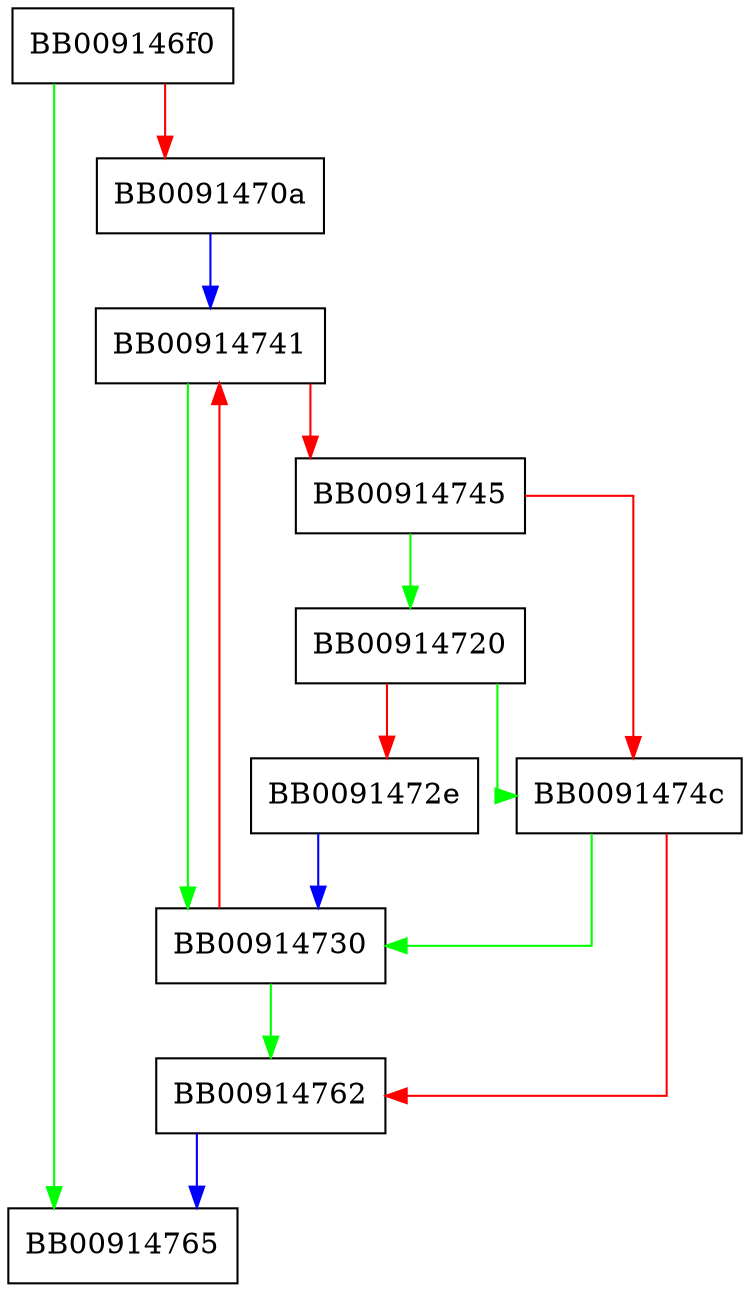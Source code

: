 digraph read_int {
  node [shape="box"];
  graph [splines=ortho];
  BB009146f0 -> BB00914765 [color="green"];
  BB009146f0 -> BB0091470a [color="red"];
  BB0091470a -> BB00914741 [color="blue"];
  BB00914720 -> BB0091474c [color="green"];
  BB00914720 -> BB0091472e [color="red"];
  BB0091472e -> BB00914730 [color="blue"];
  BB00914730 -> BB00914762 [color="green"];
  BB00914730 -> BB00914741 [color="red"];
  BB00914741 -> BB00914730 [color="green"];
  BB00914741 -> BB00914745 [color="red"];
  BB00914745 -> BB00914720 [color="green"];
  BB00914745 -> BB0091474c [color="red"];
  BB0091474c -> BB00914730 [color="green"];
  BB0091474c -> BB00914762 [color="red"];
  BB00914762 -> BB00914765 [color="blue"];
}